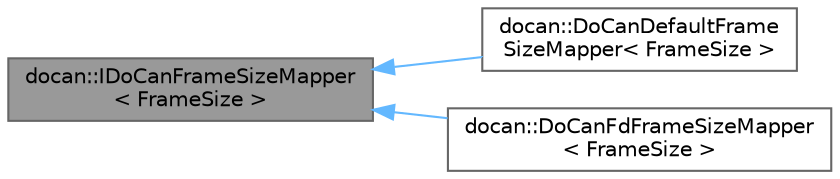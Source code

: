digraph "docan::IDoCanFrameSizeMapper&lt; FrameSize &gt;"
{
 // LATEX_PDF_SIZE
  bgcolor="transparent";
  edge [fontname=Helvetica,fontsize=10,labelfontname=Helvetica,labelfontsize=10];
  node [fontname=Helvetica,fontsize=10,shape=box,height=0.2,width=0.4];
  rankdir="LR";
  Node1 [id="Node000001",label="docan::IDoCanFrameSizeMapper\l\< FrameSize \>",height=0.2,width=0.4,color="gray40", fillcolor="grey60", style="filled", fontcolor="black",tooltip=" "];
  Node1 -> Node2 [id="edge1_Node000001_Node000002",dir="back",color="steelblue1",style="solid",tooltip=" "];
  Node2 [id="Node000002",label="docan::DoCanDefaultFrame\lSizeMapper\< FrameSize \>",height=0.2,width=0.4,color="gray40", fillcolor="white", style="filled",URL="$d0/d8b/classdocan_1_1DoCanDefaultFrameSizeMapper.html",tooltip=" "];
  Node1 -> Node3 [id="edge2_Node000001_Node000003",dir="back",color="steelblue1",style="solid",tooltip=" "];
  Node3 [id="Node000003",label="docan::DoCanFdFrameSizeMapper\l\< FrameSize \>",height=0.2,width=0.4,color="gray40", fillcolor="white", style="filled",URL="$dc/d1b/classdocan_1_1DoCanFdFrameSizeMapper.html",tooltip=" "];
}
